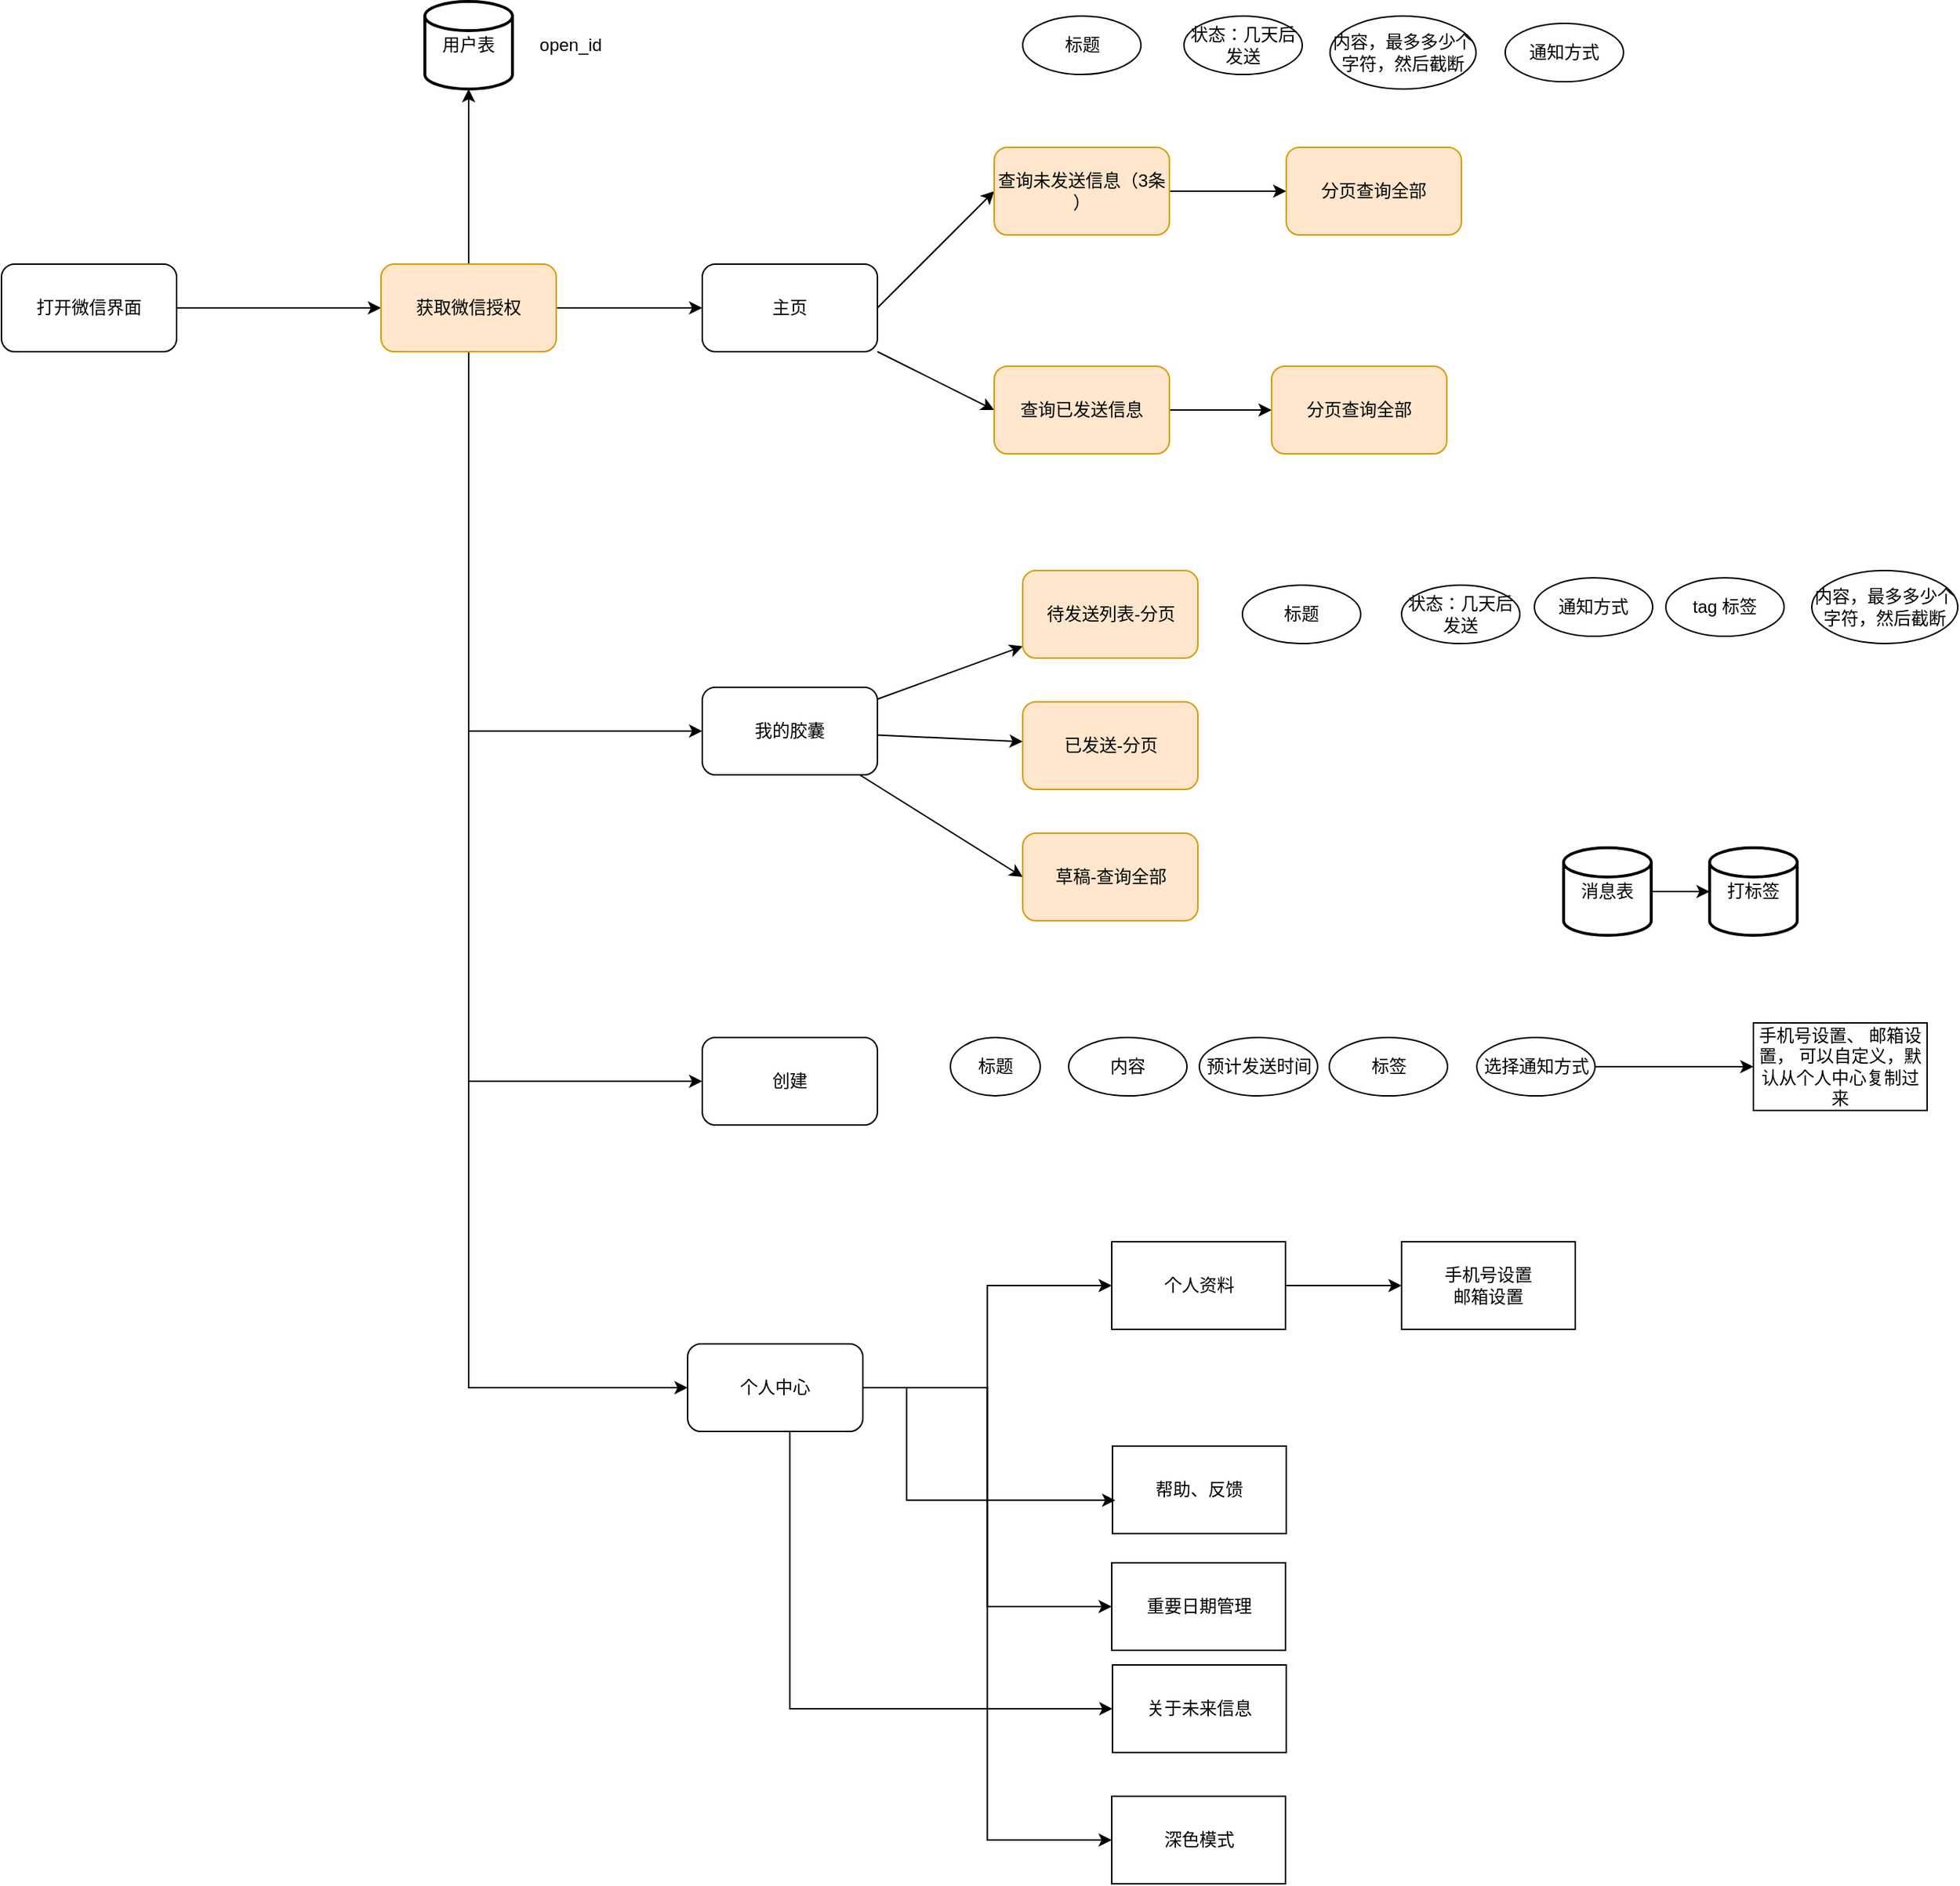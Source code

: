 <mxfile version="26.1.2">
  <diagram name="第 1 页" id="ga6V-x0CJU_W-warhowu">
    <mxGraphModel dx="1247" dy="642" grid="1" gridSize="10" guides="1" tooltips="1" connect="1" arrows="1" fold="1" page="1" pageScale="1" pageWidth="1169" pageHeight="827" math="0" shadow="0">
      <root>
        <mxCell id="0" />
        <mxCell id="1" parent="0" />
        <mxCell id="g5fJ_12GCP8lyPMKL9Td-4" style="edgeStyle=orthogonalEdgeStyle;rounded=0;orthogonalLoop=1;jettySize=auto;html=1;" edge="1" parent="1" source="g5fJ_12GCP8lyPMKL9Td-2" target="g5fJ_12GCP8lyPMKL9Td-3">
          <mxGeometry relative="1" as="geometry" />
        </mxCell>
        <mxCell id="g5fJ_12GCP8lyPMKL9Td-2" value="打开微信界面" style="rounded=1;whiteSpace=wrap;html=1;" vertex="1" parent="1">
          <mxGeometry x="190" y="330" width="120" height="60" as="geometry" />
        </mxCell>
        <mxCell id="g5fJ_12GCP8lyPMKL9Td-7" style="rounded=0;orthogonalLoop=1;jettySize=auto;html=1;exitX=0.5;exitY=0;exitDx=0;exitDy=0;" edge="1" parent="1" source="g5fJ_12GCP8lyPMKL9Td-3" target="g5fJ_12GCP8lyPMKL9Td-5">
          <mxGeometry relative="1" as="geometry" />
        </mxCell>
        <mxCell id="g5fJ_12GCP8lyPMKL9Td-28" style="rounded=0;orthogonalLoop=1;jettySize=auto;html=1;entryX=0;entryY=0.5;entryDx=0;entryDy=0;" edge="1" parent="1" source="g5fJ_12GCP8lyPMKL9Td-3" target="g5fJ_12GCP8lyPMKL9Td-27">
          <mxGeometry relative="1" as="geometry" />
        </mxCell>
        <mxCell id="g5fJ_12GCP8lyPMKL9Td-43" style="edgeStyle=orthogonalEdgeStyle;rounded=0;orthogonalLoop=1;jettySize=auto;html=1;exitX=0.5;exitY=1;exitDx=0;exitDy=0;entryX=0;entryY=0.5;entryDx=0;entryDy=0;" edge="1" parent="1" source="g5fJ_12GCP8lyPMKL9Td-3" target="g5fJ_12GCP8lyPMKL9Td-42">
          <mxGeometry relative="1" as="geometry" />
        </mxCell>
        <mxCell id="g5fJ_12GCP8lyPMKL9Td-56" style="rounded=0;orthogonalLoop=1;jettySize=auto;html=1;entryX=0;entryY=0.5;entryDx=0;entryDy=0;" edge="1" parent="1" source="g5fJ_12GCP8lyPMKL9Td-3" target="g5fJ_12GCP8lyPMKL9Td-55">
          <mxGeometry relative="1" as="geometry">
            <Array as="points">
              <mxPoint x="510" y="890" />
            </Array>
          </mxGeometry>
        </mxCell>
        <mxCell id="g5fJ_12GCP8lyPMKL9Td-66" style="edgeStyle=orthogonalEdgeStyle;rounded=0;orthogonalLoop=1;jettySize=auto;html=1;entryX=0;entryY=0.5;entryDx=0;entryDy=0;" edge="1" parent="1" source="g5fJ_12GCP8lyPMKL9Td-3" target="g5fJ_12GCP8lyPMKL9Td-65">
          <mxGeometry relative="1" as="geometry">
            <Array as="points">
              <mxPoint x="510" y="1100" />
            </Array>
          </mxGeometry>
        </mxCell>
        <mxCell id="g5fJ_12GCP8lyPMKL9Td-3" value="获取微信授权" style="rounded=1;whiteSpace=wrap;html=1;fillColor=#ffe6cc;strokeColor=#d79b00;" vertex="1" parent="1">
          <mxGeometry x="450" y="330" width="120" height="60" as="geometry" />
        </mxCell>
        <mxCell id="g5fJ_12GCP8lyPMKL9Td-5" value="用户表" style="strokeWidth=2;html=1;shape=mxgraph.flowchart.database;whiteSpace=wrap;" vertex="1" parent="1">
          <mxGeometry x="480" y="150" width="60" height="60" as="geometry" />
        </mxCell>
        <mxCell id="g5fJ_12GCP8lyPMKL9Td-6" value="open_id" style="text;html=1;align=center;verticalAlign=middle;whiteSpace=wrap;rounded=0;" vertex="1" parent="1">
          <mxGeometry x="550" y="165" width="60" height="30" as="geometry" />
        </mxCell>
        <mxCell id="g5fJ_12GCP8lyPMKL9Td-23" style="rounded=0;orthogonalLoop=1;jettySize=auto;html=1;" edge="1" parent="1" source="g5fJ_12GCP8lyPMKL9Td-21" target="g5fJ_12GCP8lyPMKL9Td-22">
          <mxGeometry relative="1" as="geometry" />
        </mxCell>
        <mxCell id="g5fJ_12GCP8lyPMKL9Td-21" value="消息表" style="strokeWidth=2;html=1;shape=mxgraph.flowchart.database;whiteSpace=wrap;" vertex="1" parent="1">
          <mxGeometry x="1260" y="730" width="60" height="60" as="geometry" />
        </mxCell>
        <mxCell id="g5fJ_12GCP8lyPMKL9Td-22" value="打标签" style="strokeWidth=2;html=1;shape=mxgraph.flowchart.database;whiteSpace=wrap;" vertex="1" parent="1">
          <mxGeometry x="1360" y="730" width="60" height="60" as="geometry" />
        </mxCell>
        <mxCell id="g5fJ_12GCP8lyPMKL9Td-31" style="rounded=0;orthogonalLoop=1;jettySize=auto;html=1;exitX=1;exitY=0.5;exitDx=0;exitDy=0;entryX=0;entryY=0.5;entryDx=0;entryDy=0;" edge="1" parent="1" source="g5fJ_12GCP8lyPMKL9Td-27" target="g5fJ_12GCP8lyPMKL9Td-29">
          <mxGeometry relative="1" as="geometry" />
        </mxCell>
        <mxCell id="g5fJ_12GCP8lyPMKL9Td-33" style="rounded=0;orthogonalLoop=1;jettySize=auto;html=1;entryX=0;entryY=0.5;entryDx=0;entryDy=0;" edge="1" parent="1" source="g5fJ_12GCP8lyPMKL9Td-27" target="g5fJ_12GCP8lyPMKL9Td-30">
          <mxGeometry relative="1" as="geometry" />
        </mxCell>
        <mxCell id="g5fJ_12GCP8lyPMKL9Td-27" value="主页" style="rounded=1;whiteSpace=wrap;html=1;" vertex="1" parent="1">
          <mxGeometry x="670" y="330" width="120" height="60" as="geometry" />
        </mxCell>
        <mxCell id="g5fJ_12GCP8lyPMKL9Td-39" value="" style="edgeStyle=orthogonalEdgeStyle;rounded=0;orthogonalLoop=1;jettySize=auto;html=1;" edge="1" parent="1" source="g5fJ_12GCP8lyPMKL9Td-29" target="g5fJ_12GCP8lyPMKL9Td-38">
          <mxGeometry relative="1" as="geometry" />
        </mxCell>
        <mxCell id="g5fJ_12GCP8lyPMKL9Td-29" value="查询未发送信息（3条 ）" style="rounded=1;whiteSpace=wrap;html=1;fillColor=#ffe6cc;strokeColor=#d79b00;" vertex="1" parent="1">
          <mxGeometry x="870" y="250" width="120" height="60" as="geometry" />
        </mxCell>
        <mxCell id="g5fJ_12GCP8lyPMKL9Td-41" value="" style="edgeStyle=orthogonalEdgeStyle;rounded=0;orthogonalLoop=1;jettySize=auto;html=1;" edge="1" parent="1" source="g5fJ_12GCP8lyPMKL9Td-30" target="g5fJ_12GCP8lyPMKL9Td-40">
          <mxGeometry relative="1" as="geometry" />
        </mxCell>
        <mxCell id="g5fJ_12GCP8lyPMKL9Td-30" value="查询已发送信息" style="rounded=1;whiteSpace=wrap;html=1;fillColor=#ffe6cc;strokeColor=#d79b00;" vertex="1" parent="1">
          <mxGeometry x="870" y="400" width="120" height="60" as="geometry" />
        </mxCell>
        <mxCell id="g5fJ_12GCP8lyPMKL9Td-34" value="标题" style="ellipse;whiteSpace=wrap;html=1;" vertex="1" parent="1">
          <mxGeometry x="889.5" y="160" width="81" height="40" as="geometry" />
        </mxCell>
        <mxCell id="g5fJ_12GCP8lyPMKL9Td-35" value="状态：几天后发送" style="ellipse;whiteSpace=wrap;html=1;" vertex="1" parent="1">
          <mxGeometry x="1000" y="160" width="81" height="40" as="geometry" />
        </mxCell>
        <mxCell id="g5fJ_12GCP8lyPMKL9Td-36" value="内容，最多多少个字符，然后截断" style="ellipse;whiteSpace=wrap;html=1;" vertex="1" parent="1">
          <mxGeometry x="1100" y="160" width="100" height="50" as="geometry" />
        </mxCell>
        <mxCell id="g5fJ_12GCP8lyPMKL9Td-37" value="通知方式" style="ellipse;whiteSpace=wrap;html=1;" vertex="1" parent="1">
          <mxGeometry x="1220" y="165" width="81" height="40" as="geometry" />
        </mxCell>
        <mxCell id="g5fJ_12GCP8lyPMKL9Td-38" value="分页查询全部" style="whiteSpace=wrap;html=1;rounded=1;fillColor=#ffe6cc;strokeColor=#d79b00;" vertex="1" parent="1">
          <mxGeometry x="1070" y="250" width="120" height="60" as="geometry" />
        </mxCell>
        <mxCell id="g5fJ_12GCP8lyPMKL9Td-40" value="分页查询全部" style="whiteSpace=wrap;html=1;rounded=1;fillColor=#ffe6cc;strokeColor=#d79b00;" vertex="1" parent="1">
          <mxGeometry x="1060" y="400" width="120" height="60" as="geometry" />
        </mxCell>
        <mxCell id="g5fJ_12GCP8lyPMKL9Td-45" value="" style="rounded=0;orthogonalLoop=1;jettySize=auto;html=1;" edge="1" parent="1" source="g5fJ_12GCP8lyPMKL9Td-42" target="g5fJ_12GCP8lyPMKL9Td-44">
          <mxGeometry relative="1" as="geometry" />
        </mxCell>
        <mxCell id="g5fJ_12GCP8lyPMKL9Td-48" style="rounded=0;orthogonalLoop=1;jettySize=auto;html=1;" edge="1" parent="1" source="g5fJ_12GCP8lyPMKL9Td-42" target="g5fJ_12GCP8lyPMKL9Td-46">
          <mxGeometry relative="1" as="geometry" />
        </mxCell>
        <mxCell id="g5fJ_12GCP8lyPMKL9Td-49" style="rounded=0;orthogonalLoop=1;jettySize=auto;html=1;entryX=0;entryY=0.5;entryDx=0;entryDy=0;" edge="1" parent="1" source="g5fJ_12GCP8lyPMKL9Td-42" target="g5fJ_12GCP8lyPMKL9Td-47">
          <mxGeometry relative="1" as="geometry" />
        </mxCell>
        <mxCell id="g5fJ_12GCP8lyPMKL9Td-42" value="我的胶囊" style="rounded=1;whiteSpace=wrap;html=1;" vertex="1" parent="1">
          <mxGeometry x="670" y="620" width="120" height="60" as="geometry" />
        </mxCell>
        <mxCell id="g5fJ_12GCP8lyPMKL9Td-44" value="待发送列表-分页" style="whiteSpace=wrap;html=1;rounded=1;fillColor=#ffe6cc;strokeColor=#d79b00;" vertex="1" parent="1">
          <mxGeometry x="889.5" y="540" width="120" height="60" as="geometry" />
        </mxCell>
        <mxCell id="g5fJ_12GCP8lyPMKL9Td-46" value="已发送-分页" style="whiteSpace=wrap;html=1;rounded=1;fillColor=#ffe6cc;strokeColor=#d79b00;" vertex="1" parent="1">
          <mxGeometry x="889.5" y="630" width="120" height="60" as="geometry" />
        </mxCell>
        <mxCell id="g5fJ_12GCP8lyPMKL9Td-47" value="草稿-查询全部" style="whiteSpace=wrap;html=1;rounded=1;fillColor=#ffe6cc;strokeColor=#d79b00;" vertex="1" parent="1">
          <mxGeometry x="889.5" y="720" width="120" height="60" as="geometry" />
        </mxCell>
        <mxCell id="g5fJ_12GCP8lyPMKL9Td-50" value="标题" style="ellipse;whiteSpace=wrap;html=1;" vertex="1" parent="1">
          <mxGeometry x="840" y="860" width="61.5" height="40" as="geometry" />
        </mxCell>
        <mxCell id="g5fJ_12GCP8lyPMKL9Td-51" value="状态：几天后发送" style="ellipse;whiteSpace=wrap;html=1;" vertex="1" parent="1">
          <mxGeometry x="1149" y="550" width="81" height="40" as="geometry" />
        </mxCell>
        <mxCell id="g5fJ_12GCP8lyPMKL9Td-52" value="内容，最多多少个字符，然后截断" style="ellipse;whiteSpace=wrap;html=1;" vertex="1" parent="1">
          <mxGeometry x="1430" y="540" width="100" height="50" as="geometry" />
        </mxCell>
        <mxCell id="g5fJ_12GCP8lyPMKL9Td-53" value="tag 标签" style="ellipse;whiteSpace=wrap;html=1;" vertex="1" parent="1">
          <mxGeometry x="1330" y="545" width="81" height="40" as="geometry" />
        </mxCell>
        <mxCell id="g5fJ_12GCP8lyPMKL9Td-54" value="通知方式" style="ellipse;whiteSpace=wrap;html=1;" vertex="1" parent="1">
          <mxGeometry x="1240" y="545" width="81" height="40" as="geometry" />
        </mxCell>
        <mxCell id="g5fJ_12GCP8lyPMKL9Td-55" value="创建" style="rounded=1;whiteSpace=wrap;html=1;" vertex="1" parent="1">
          <mxGeometry x="670" y="860" width="120" height="60" as="geometry" />
        </mxCell>
        <mxCell id="g5fJ_12GCP8lyPMKL9Td-57" value="标题" style="ellipse;whiteSpace=wrap;html=1;" vertex="1" parent="1">
          <mxGeometry x="1040" y="550" width="81" height="40" as="geometry" />
        </mxCell>
        <mxCell id="g5fJ_12GCP8lyPMKL9Td-58" value="内容" style="ellipse;whiteSpace=wrap;html=1;" vertex="1" parent="1">
          <mxGeometry x="921" y="860" width="81" height="40" as="geometry" />
        </mxCell>
        <mxCell id="g5fJ_12GCP8lyPMKL9Td-59" value="预计发送时间" style="ellipse;whiteSpace=wrap;html=1;" vertex="1" parent="1">
          <mxGeometry x="1010.5" y="860" width="81" height="40" as="geometry" />
        </mxCell>
        <mxCell id="g5fJ_12GCP8lyPMKL9Td-60" value="标签" style="ellipse;whiteSpace=wrap;html=1;" vertex="1" parent="1">
          <mxGeometry x="1099.5" y="860" width="81" height="40" as="geometry" />
        </mxCell>
        <mxCell id="g5fJ_12GCP8lyPMKL9Td-63" value="" style="edgeStyle=orthogonalEdgeStyle;rounded=0;orthogonalLoop=1;jettySize=auto;html=1;" edge="1" parent="1" source="g5fJ_12GCP8lyPMKL9Td-61" target="g5fJ_12GCP8lyPMKL9Td-62">
          <mxGeometry relative="1" as="geometry" />
        </mxCell>
        <mxCell id="g5fJ_12GCP8lyPMKL9Td-61" value="选择通知方式" style="ellipse;whiteSpace=wrap;html=1;" vertex="1" parent="1">
          <mxGeometry x="1200.5" y="860" width="81" height="40" as="geometry" />
        </mxCell>
        <mxCell id="g5fJ_12GCP8lyPMKL9Td-62" value="手机号设置、 邮箱设置， 可以自定义，默认从个人中心复制过来" style="whiteSpace=wrap;html=1;" vertex="1" parent="1">
          <mxGeometry x="1390" y="850" width="119" height="60" as="geometry" />
        </mxCell>
        <mxCell id="g5fJ_12GCP8lyPMKL9Td-64" value="手机号设置&lt;div&gt;邮箱设置&lt;/div&gt;" style="whiteSpace=wrap;html=1;" vertex="1" parent="1">
          <mxGeometry x="1149" y="1000" width="119" height="60" as="geometry" />
        </mxCell>
        <mxCell id="g5fJ_12GCP8lyPMKL9Td-71" style="edgeStyle=orthogonalEdgeStyle;rounded=0;orthogonalLoop=1;jettySize=auto;html=1;entryX=0;entryY=0.5;entryDx=0;entryDy=0;" edge="1" parent="1" source="g5fJ_12GCP8lyPMKL9Td-65" target="g5fJ_12GCP8lyPMKL9Td-69">
          <mxGeometry relative="1" as="geometry">
            <Array as="points">
              <mxPoint x="730" y="1320" />
            </Array>
          </mxGeometry>
        </mxCell>
        <mxCell id="g5fJ_12GCP8lyPMKL9Td-73" style="edgeStyle=orthogonalEdgeStyle;rounded=0;orthogonalLoop=1;jettySize=auto;html=1;entryX=0;entryY=0.5;entryDx=0;entryDy=0;" edge="1" parent="1" source="g5fJ_12GCP8lyPMKL9Td-65" target="g5fJ_12GCP8lyPMKL9Td-72">
          <mxGeometry relative="1" as="geometry" />
        </mxCell>
        <mxCell id="g5fJ_12GCP8lyPMKL9Td-76" style="edgeStyle=orthogonalEdgeStyle;rounded=0;orthogonalLoop=1;jettySize=auto;html=1;entryX=0;entryY=0.5;entryDx=0;entryDy=0;" edge="1" parent="1" source="g5fJ_12GCP8lyPMKL9Td-65" target="g5fJ_12GCP8lyPMKL9Td-75">
          <mxGeometry relative="1" as="geometry" />
        </mxCell>
        <mxCell id="g5fJ_12GCP8lyPMKL9Td-78" style="edgeStyle=orthogonalEdgeStyle;rounded=0;orthogonalLoop=1;jettySize=auto;html=1;entryX=0;entryY=0.5;entryDx=0;entryDy=0;" edge="1" parent="1" source="g5fJ_12GCP8lyPMKL9Td-65" target="g5fJ_12GCP8lyPMKL9Td-77">
          <mxGeometry relative="1" as="geometry" />
        </mxCell>
        <mxCell id="g5fJ_12GCP8lyPMKL9Td-65" value="个人中心" style="rounded=1;whiteSpace=wrap;html=1;" vertex="1" parent="1">
          <mxGeometry x="660" y="1070" width="120" height="60" as="geometry" />
        </mxCell>
        <mxCell id="g5fJ_12GCP8lyPMKL9Td-68" value="帮助、反馈" style="whiteSpace=wrap;html=1;" vertex="1" parent="1">
          <mxGeometry x="951" y="1140" width="119" height="60" as="geometry" />
        </mxCell>
        <mxCell id="g5fJ_12GCP8lyPMKL9Td-69" value="关于未来信息" style="whiteSpace=wrap;html=1;" vertex="1" parent="1">
          <mxGeometry x="951" y="1290" width="119" height="60" as="geometry" />
        </mxCell>
        <mxCell id="g5fJ_12GCP8lyPMKL9Td-70" style="edgeStyle=orthogonalEdgeStyle;rounded=0;orthogonalLoop=1;jettySize=auto;html=1;entryX=0.016;entryY=0.619;entryDx=0;entryDy=0;entryPerimeter=0;" edge="1" parent="1" source="g5fJ_12GCP8lyPMKL9Td-65" target="g5fJ_12GCP8lyPMKL9Td-68">
          <mxGeometry relative="1" as="geometry">
            <Array as="points">
              <mxPoint x="810" y="1100" />
              <mxPoint x="810" y="1177" />
            </Array>
          </mxGeometry>
        </mxCell>
        <mxCell id="g5fJ_12GCP8lyPMKL9Td-74" style="edgeStyle=orthogonalEdgeStyle;rounded=0;orthogonalLoop=1;jettySize=auto;html=1;entryX=0;entryY=0.5;entryDx=0;entryDy=0;" edge="1" parent="1" source="g5fJ_12GCP8lyPMKL9Td-72" target="g5fJ_12GCP8lyPMKL9Td-64">
          <mxGeometry relative="1" as="geometry" />
        </mxCell>
        <mxCell id="g5fJ_12GCP8lyPMKL9Td-72" value="个人资料" style="whiteSpace=wrap;html=1;" vertex="1" parent="1">
          <mxGeometry x="950.5" y="1000" width="119" height="60" as="geometry" />
        </mxCell>
        <mxCell id="g5fJ_12GCP8lyPMKL9Td-75" value="重要日期管理" style="whiteSpace=wrap;html=1;" vertex="1" parent="1">
          <mxGeometry x="950.5" y="1220" width="119" height="60" as="geometry" />
        </mxCell>
        <mxCell id="g5fJ_12GCP8lyPMKL9Td-77" value="深色模式" style="whiteSpace=wrap;html=1;" vertex="1" parent="1">
          <mxGeometry x="950.5" y="1380" width="119" height="60" as="geometry" />
        </mxCell>
      </root>
    </mxGraphModel>
  </diagram>
</mxfile>
